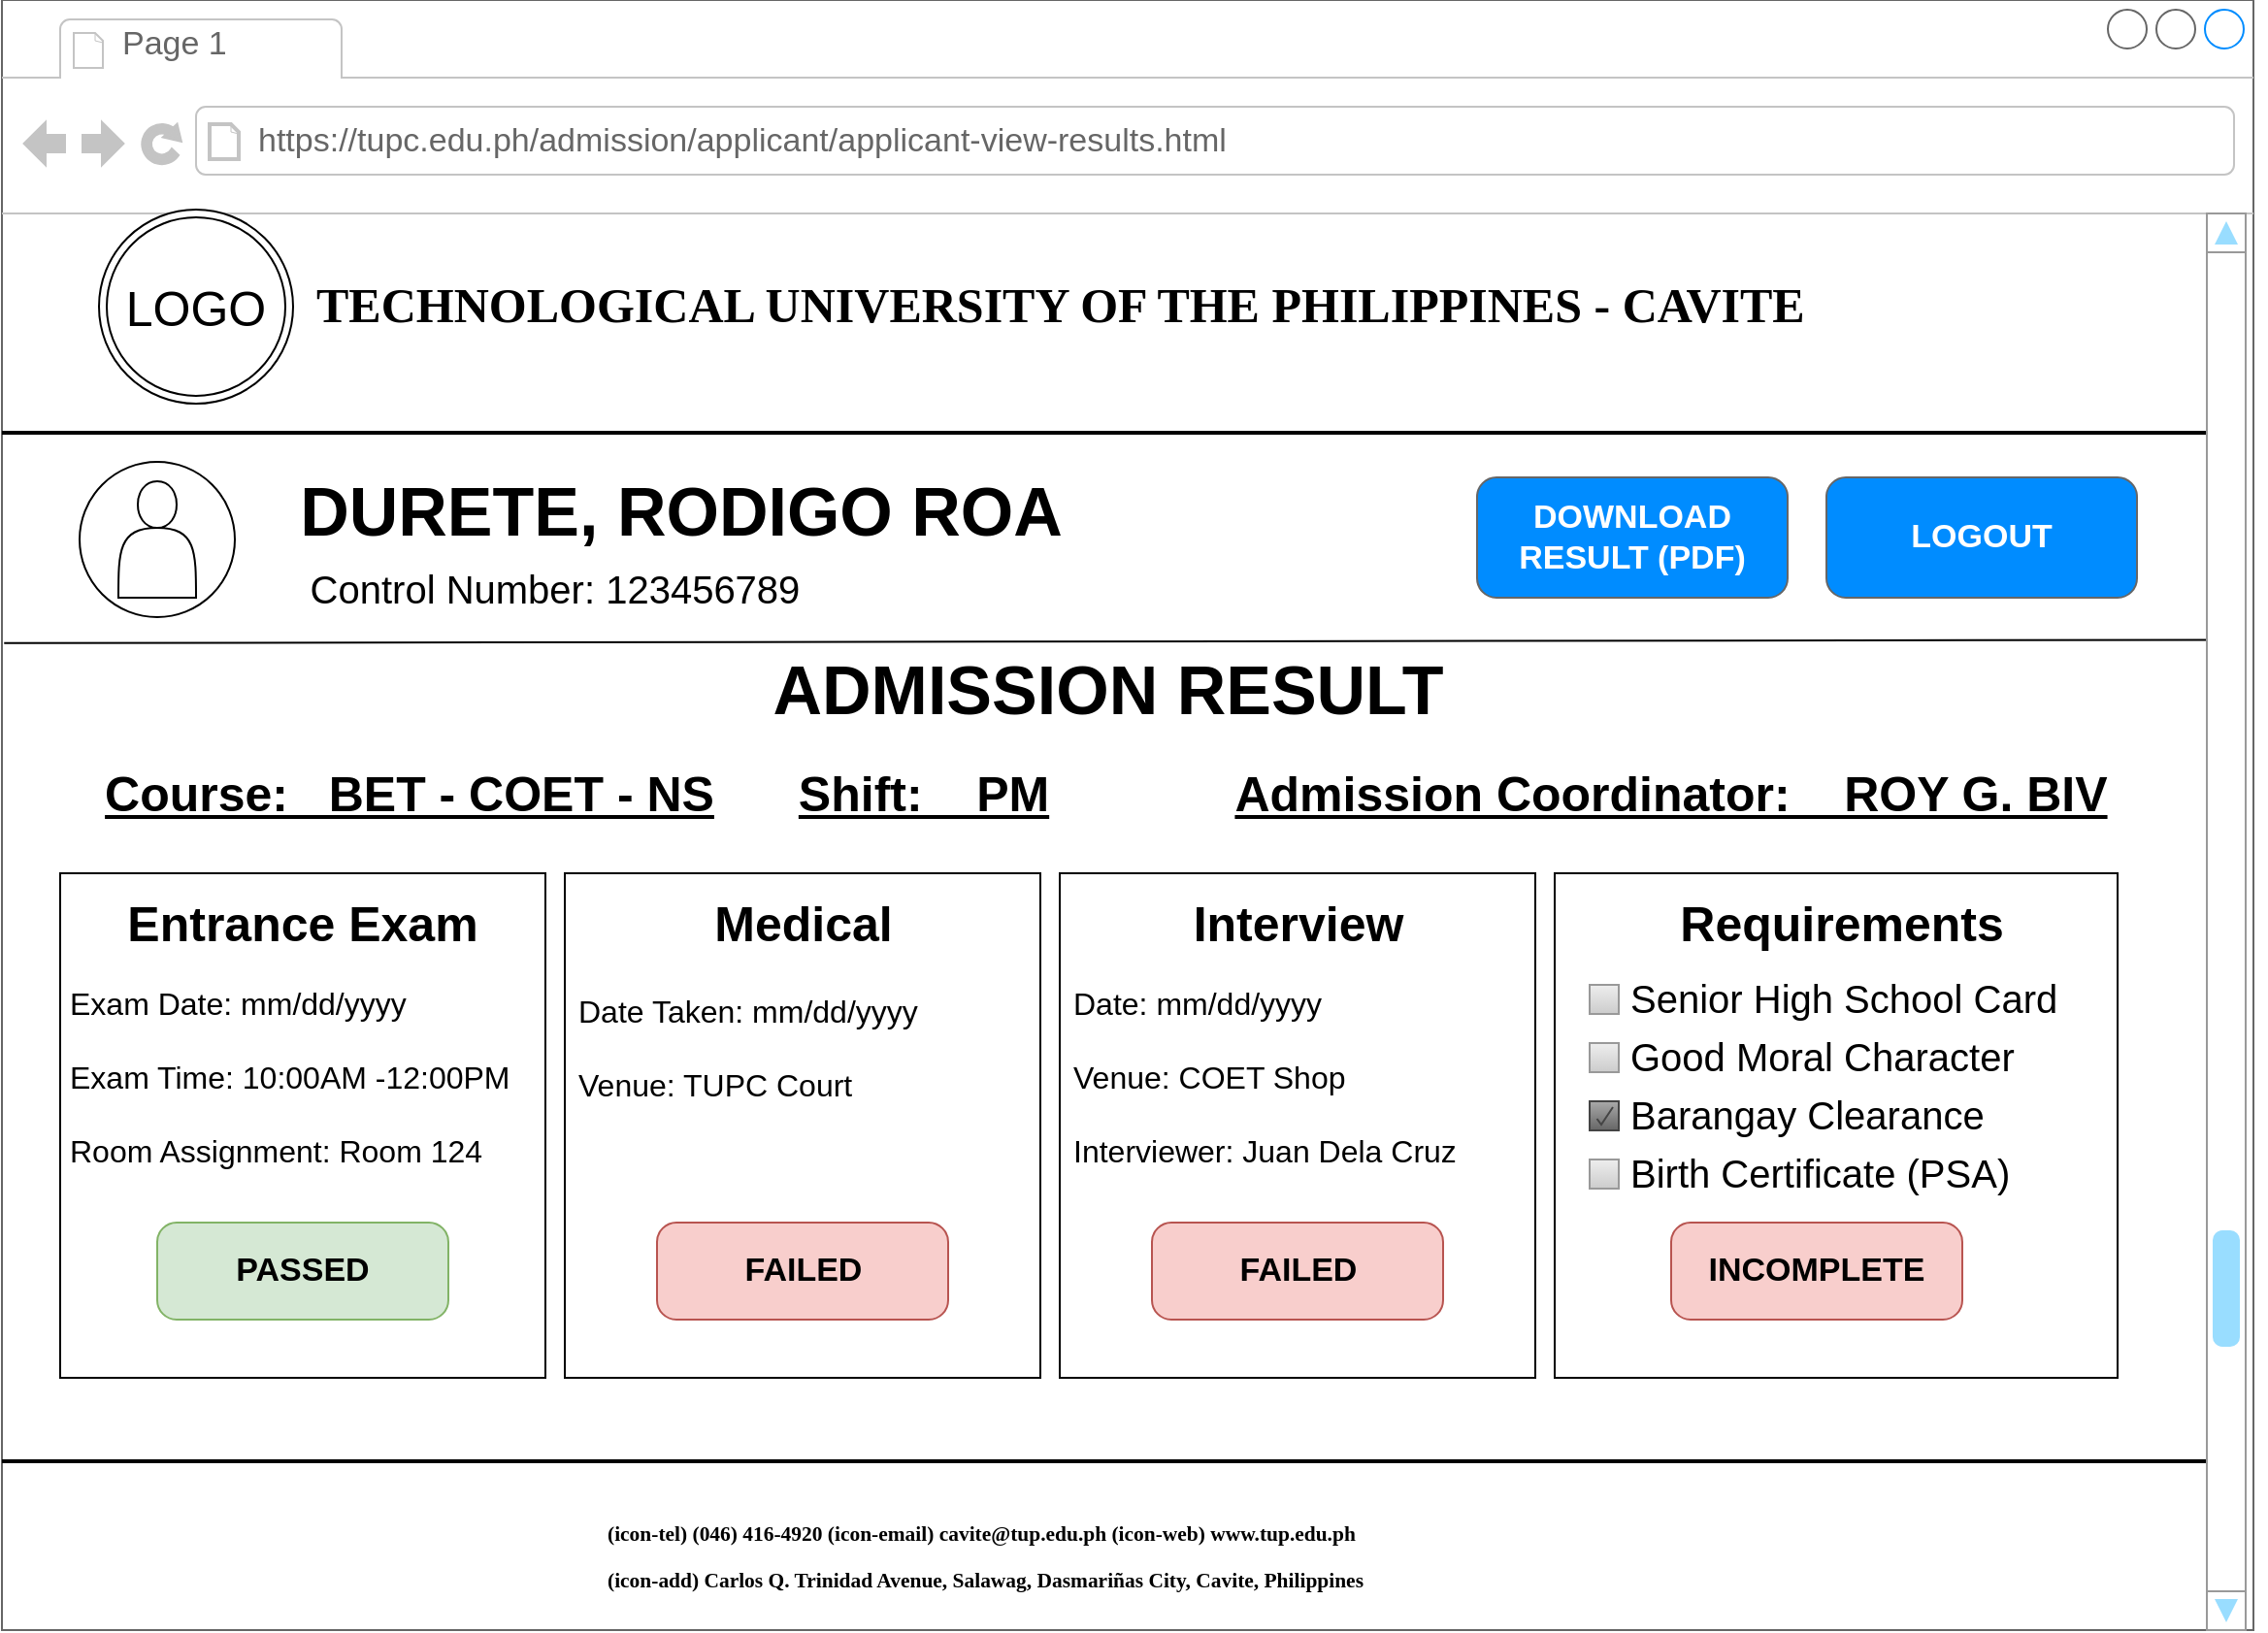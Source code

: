 <mxfile version="15.5.9" type="device"><diagram name="Page-1" id="03018318-947c-dd8e-b7a3-06fadd420f32"><mxGraphModel dx="4420" dy="1848" grid="1" gridSize="10" guides="1" tooltips="1" connect="1" arrows="1" fold="1" page="1" pageScale="1" pageWidth="1100" pageHeight="850" background="none" math="0" shadow="0"><root><mxCell id="0"/><mxCell id="1" parent="0"/><mxCell id="Eo9JVKGmvHCS0EbFOqFu-1" value="" style="strokeWidth=1;shadow=0;dashed=0;align=center;html=1;shape=mxgraph.mockup.containers.browserWindow;rSize=0;strokeColor=none;strokeColor2=#008cff;strokeColor3=#c4c4c4;mainText=,;recursiveResize=0;fontSize=25;fillColor=none;" parent="1" vertex="1"><mxGeometry x="-2190" y="-850" width="1160" height="840" as="geometry"/></mxCell><mxCell id="Eo9JVKGmvHCS0EbFOqFu-90" value="" style="endArrow=none;html=1;rounded=0;exitX=0.001;exitY=0.404;exitDx=0;exitDy=0;exitPerimeter=0;entryX=0.699;entryY=0.567;entryDx=0;entryDy=0;entryPerimeter=0;" parent="Eo9JVKGmvHCS0EbFOqFu-1" target="Eo9JVKGmvHCS0EbFOqFu-8" edge="1"><mxGeometry width="50" height="50" relative="1" as="geometry"><mxPoint x="1.12" y="331.4" as="sourcePoint"/><mxPoint x="1100" y="331" as="targetPoint"/></mxGeometry></mxCell><mxCell id="Eo9JVKGmvHCS0EbFOqFu-2" value="" style="line;strokeWidth=2;html=1;fontSize=25;" parent="Eo9JVKGmvHCS0EbFOqFu-1" vertex="1"><mxGeometry y="748" width="1140" height="10" as="geometry"/></mxCell><mxCell id="Eo9JVKGmvHCS0EbFOqFu-3" value="Page 1" style="strokeWidth=1;shadow=0;dashed=0;align=center;html=1;shape=mxgraph.mockup.containers.anchor;fontSize=17;fontColor=#666666;align=left;" parent="Eo9JVKGmvHCS0EbFOqFu-1" vertex="1"><mxGeometry x="60" y="10" width="110" height="26" as="geometry"/></mxCell><mxCell id="Eo9JVKGmvHCS0EbFOqFu-4" value="https://tupc.edu.ph/admission/applicant/applicant-view-results.html" style="strokeWidth=1;shadow=0;dashed=0;align=center;html=1;shape=mxgraph.mockup.containers.anchor;rSize=0;fontSize=17;fontColor=#666666;align=left;" parent="Eo9JVKGmvHCS0EbFOqFu-1" vertex="1"><mxGeometry x="130" y="60" width="250" height="26" as="geometry"/></mxCell><mxCell id="Eo9JVKGmvHCS0EbFOqFu-5" value="&lt;h1&gt;&lt;b&gt;&lt;font style=&quot;font-size: 25px&quot;&gt;TECHNOLOGICAL UNIVERSITY OF THE PHILIPPINES - CAVITE&lt;/font&gt;&lt;/b&gt;&lt;/h1&gt;" style="text;html=1;points=[];align=left;verticalAlign=top;spacingTop=-4;fontSize=14;fontFamily=Verdana" parent="Eo9JVKGmvHCS0EbFOqFu-1" vertex="1"><mxGeometry x="160" y="118" width="540" height="60" as="geometry"/></mxCell><mxCell id="Eo9JVKGmvHCS0EbFOqFu-6" value="LOGO" style="ellipse;shape=doubleEllipse;whiteSpace=wrap;html=1;fontSize=25;" parent="Eo9JVKGmvHCS0EbFOqFu-1" vertex="1"><mxGeometry x="50" y="108" width="100" height="100" as="geometry"/></mxCell><mxCell id="Eo9JVKGmvHCS0EbFOqFu-7" value="" style="line;strokeWidth=2;html=1;fontSize=25;" parent="Eo9JVKGmvHCS0EbFOqFu-1" vertex="1"><mxGeometry y="218" width="1140" height="10" as="geometry"/></mxCell><mxCell id="Eo9JVKGmvHCS0EbFOqFu-8" value="" style="verticalLabelPosition=bottom;shadow=0;dashed=0;align=center;html=1;verticalAlign=top;strokeWidth=1;shape=mxgraph.mockup.navigation.scrollBar;strokeColor=#999999;barPos=20;fillColor2=#99ddff;strokeColor2=none;direction=north;fontSize=25;" parent="Eo9JVKGmvHCS0EbFOqFu-1" vertex="1"><mxGeometry x="1136" y="110" width="30" height="730" as="geometry"/></mxCell><mxCell id="Eo9JVKGmvHCS0EbFOqFu-9" value="&lt;span style=&quot;font-family: &amp;#34;euphemia&amp;#34; ; font-size: 10.72px ; font-weight: 700&quot;&gt;(icon-tel) (046) 416-4920 (icon-email) cavite@tup.edu.ph (icon-web) www.tup.edu.ph&lt;br&gt;&lt;/span&gt;&lt;span style=&quot;font-family: &amp;#34;euphemia&amp;#34; ; font-size: 10.72px ; font-weight: 700&quot;&gt;(icon-add) Carlos Q. Trinidad Avenue, Salawag, Dasmariñas City, Cavite, Philippines&lt;/span&gt;&lt;span style=&quot;font-family: &amp;#34;euphemia&amp;#34; ; font-size: 10.72px ; font-weight: 700&quot;&gt;&lt;br&gt;&lt;/span&gt;" style="rounded=0;whiteSpace=wrap;html=1;fontSize=20;strokeWidth=1;fillColor=none;align=left;verticalAlign=top;strokeColor=none;" parent="Eo9JVKGmvHCS0EbFOqFu-1" vertex="1"><mxGeometry x="310" y="768" width="480" height="60" as="geometry"/></mxCell><mxCell id="Eo9JVKGmvHCS0EbFOqFu-93" value="" style="ellipse;whiteSpace=wrap;html=1;aspect=fixed;fillColor=none;" parent="Eo9JVKGmvHCS0EbFOqFu-1" vertex="1"><mxGeometry x="40" y="238" width="80" height="80" as="geometry"/></mxCell><mxCell id="Eo9JVKGmvHCS0EbFOqFu-94" value="" style="shape=actor;whiteSpace=wrap;html=1;fillColor=none;" parent="Eo9JVKGmvHCS0EbFOqFu-1" vertex="1"><mxGeometry x="60" y="248" width="40" height="60" as="geometry"/></mxCell><mxCell id="Eo9JVKGmvHCS0EbFOqFu-95" value="&lt;b&gt;&lt;font style=&quot;font-size: 35px&quot;&gt;DURETE, RODIGO ROA&lt;/font&gt;&lt;/b&gt;" style="text;html=1;strokeColor=none;fillColor=none;align=center;verticalAlign=middle;whiteSpace=wrap;rounded=0;" parent="Eo9JVKGmvHCS0EbFOqFu-1" vertex="1"><mxGeometry x="110" y="248" width="480" height="30" as="geometry"/></mxCell><mxCell id="Eo9JVKGmvHCS0EbFOqFu-96" value="&lt;font style=&quot;font-size: 20px&quot;&gt;Control Number: 123456789&lt;/font&gt;" style="text;html=1;strokeColor=none;fillColor=none;align=center;verticalAlign=middle;whiteSpace=wrap;rounded=0;" parent="Eo9JVKGmvHCS0EbFOqFu-1" vertex="1"><mxGeometry x="150" y="288" width="270" height="30" as="geometry"/></mxCell><mxCell id="Eo9JVKGmvHCS0EbFOqFu-97" value="DOWNLOAD RESULT (PDF)" style="strokeWidth=1;shadow=0;dashed=0;align=center;html=1;shape=mxgraph.mockup.buttons.button;strokeColor=#666666;fontColor=#ffffff;mainText=;buttonStyle=round;fontSize=17;fontStyle=1;fillColor=#008cff;whiteSpace=wrap;" parent="Eo9JVKGmvHCS0EbFOqFu-1" vertex="1"><mxGeometry x="760" y="246" width="160" height="62" as="geometry"/></mxCell><mxCell id="Eo9JVKGmvHCS0EbFOqFu-113" value="LOGOUT" style="strokeWidth=1;shadow=0;dashed=0;align=center;html=1;shape=mxgraph.mockup.buttons.button;strokeColor=#666666;fontColor=#ffffff;mainText=;buttonStyle=round;fontSize=17;fontStyle=1;fillColor=#008cff;whiteSpace=wrap;" parent="Eo9JVKGmvHCS0EbFOqFu-1" vertex="1"><mxGeometry x="940" y="246" width="160" height="62" as="geometry"/></mxCell><mxCell id="Eo9JVKGmvHCS0EbFOqFu-114" value="&lt;b&gt;ADMISSION RESULT&lt;/b&gt;" style="text;html=1;strokeColor=none;fillColor=none;align=center;verticalAlign=middle;whiteSpace=wrap;rounded=0;fontSize=35;" parent="Eo9JVKGmvHCS0EbFOqFu-1" vertex="1"><mxGeometry x="70" y="340" width="1000" height="30" as="geometry"/></mxCell><mxCell id="Eo9JVKGmvHCS0EbFOqFu-115" value="&lt;font size=&quot;1&quot;&gt;&lt;b style=&quot;font-size: 25px&quot;&gt;&lt;u&gt;Course:&amp;nbsp; &amp;nbsp;BET - COET - NS&lt;/u&gt;&lt;/b&gt;&lt;/font&gt;" style="text;html=1;strokeColor=none;fillColor=none;align=center;verticalAlign=middle;whiteSpace=wrap;rounded=0;fontSize=35;" parent="Eo9JVKGmvHCS0EbFOqFu-1" vertex="1"><mxGeometry x="50" y="390" width="320" height="30" as="geometry"/></mxCell><mxCell id="Eo9JVKGmvHCS0EbFOqFu-116" value="&lt;span style=&quot;font-size: 25px&quot;&gt;&lt;b&gt;&lt;u&gt;Shift:&amp;nbsp; &amp;nbsp; PM&lt;/u&gt;&lt;/b&gt;&lt;/span&gt;" style="text;html=1;strokeColor=none;fillColor=none;align=center;verticalAlign=middle;whiteSpace=wrap;rounded=0;fontSize=35;" parent="Eo9JVKGmvHCS0EbFOqFu-1" vertex="1"><mxGeometry x="400" y="390" width="150" height="30" as="geometry"/></mxCell><mxCell id="Eo9JVKGmvHCS0EbFOqFu-117" value="&lt;span style=&quot;font-size: 25px&quot;&gt;&lt;b&gt;&lt;u&gt;Admission Coordinator:&amp;nbsp; &amp;nbsp; ROY G. BIV&lt;/u&gt;&lt;/b&gt;&lt;/span&gt;" style="text;html=1;strokeColor=none;fillColor=none;align=center;verticalAlign=middle;whiteSpace=wrap;rounded=0;fontSize=35;" parent="Eo9JVKGmvHCS0EbFOqFu-1" vertex="1"><mxGeometry x="630" y="390" width="460" height="30" as="geometry"/></mxCell><mxCell id="Eo9JVKGmvHCS0EbFOqFu-118" value="" style="rounded=0;whiteSpace=wrap;html=1;fontSize=25;fillColor=none;" parent="Eo9JVKGmvHCS0EbFOqFu-1" vertex="1"><mxGeometry x="30" y="450" width="250" height="260" as="geometry"/></mxCell><mxCell id="Eo9JVKGmvHCS0EbFOqFu-121" value="&lt;b&gt;Entrance Exam&lt;/b&gt;" style="text;html=1;strokeColor=none;fillColor=none;align=center;verticalAlign=middle;whiteSpace=wrap;rounded=0;fontSize=25;" parent="Eo9JVKGmvHCS0EbFOqFu-1" vertex="1"><mxGeometry x="60" y="460" width="190" height="30" as="geometry"/></mxCell><mxCell id="Eo9JVKGmvHCS0EbFOqFu-122" value="&lt;div style=&quot;font-size: 16px&quot;&gt;&lt;font style=&quot;font-size: 16px&quot;&gt;Exam Date: mm/dd/yyyy&lt;/font&gt;&lt;/div&gt;&lt;div style=&quot;font-size: 16px&quot;&gt;&lt;font style=&quot;font-size: 16px&quot;&gt;&lt;br&gt;&lt;/font&gt;&lt;/div&gt;&lt;font style=&quot;font-size: 16px&quot;&gt;&lt;div&gt;Exam Time: 10:00AM -12:00PM&lt;/div&gt;&lt;div&gt;&lt;br&gt;&lt;/div&gt;&lt;div&gt;Room Assignment: Room 124&lt;/div&gt;&lt;/font&gt;" style="text;html=1;strokeColor=none;fillColor=none;align=left;verticalAlign=middle;whiteSpace=wrap;rounded=0;fontSize=25;" parent="Eo9JVKGmvHCS0EbFOqFu-1" vertex="1"><mxGeometry x="32.5" y="500" width="240" height="110" as="geometry"/></mxCell><mxCell id="Eo9JVKGmvHCS0EbFOqFu-130" value="PASSED" style="strokeWidth=1;shadow=0;dashed=0;align=center;html=1;shape=mxgraph.mockup.buttons.button;strokeColor=#82b366;mainText=;buttonStyle=round;fontSize=17;fontStyle=1;fillColor=#d5e8d4;whiteSpace=wrap;" parent="Eo9JVKGmvHCS0EbFOqFu-1" vertex="1"><mxGeometry x="80" y="630" width="150" height="50" as="geometry"/></mxCell><mxCell id="Eo9JVKGmvHCS0EbFOqFu-131" value="" style="rounded=0;whiteSpace=wrap;html=1;fontSize=25;fillColor=none;" parent="Eo9JVKGmvHCS0EbFOqFu-1" vertex="1"><mxGeometry x="290" y="450" width="245" height="260" as="geometry"/></mxCell><mxCell id="Eo9JVKGmvHCS0EbFOqFu-132" value="&lt;b&gt;Medical&lt;/b&gt;" style="text;html=1;strokeColor=none;fillColor=none;align=center;verticalAlign=middle;whiteSpace=wrap;rounded=0;fontSize=25;" parent="Eo9JVKGmvHCS0EbFOqFu-1" vertex="1"><mxGeometry x="317.5" y="460" width="190" height="30" as="geometry"/></mxCell><mxCell id="Eo9JVKGmvHCS0EbFOqFu-133" value="&lt;div style=&quot;font-size: 16px&quot;&gt;Date Taken: mm/dd/yyyy&lt;/div&gt;&lt;div style=&quot;font-size: 16px&quot;&gt;&lt;br&gt;&lt;/div&gt;&lt;div style=&quot;font-size: 16px&quot;&gt;Venue: TUPC Court&lt;/div&gt;" style="text;html=1;strokeColor=none;fillColor=none;align=left;verticalAlign=middle;whiteSpace=wrap;rounded=0;fontSize=25;" parent="Eo9JVKGmvHCS0EbFOqFu-1" vertex="1"><mxGeometry x="295" y="500" width="240" height="80" as="geometry"/></mxCell><mxCell id="Eo9JVKGmvHCS0EbFOqFu-134" value="FAILED" style="strokeWidth=1;shadow=0;dashed=0;align=center;html=1;shape=mxgraph.mockup.buttons.button;strokeColor=#b85450;mainText=;buttonStyle=round;fontSize=17;fontStyle=1;fillColor=#f8cecc;whiteSpace=wrap;" parent="Eo9JVKGmvHCS0EbFOqFu-1" vertex="1"><mxGeometry x="337.5" y="630" width="150" height="50" as="geometry"/></mxCell><mxCell id="Eo9JVKGmvHCS0EbFOqFu-135" value="" style="rounded=0;whiteSpace=wrap;html=1;fontSize=25;fillColor=none;" parent="Eo9JVKGmvHCS0EbFOqFu-1" vertex="1"><mxGeometry x="545" y="450" width="245" height="260" as="geometry"/></mxCell><mxCell id="Eo9JVKGmvHCS0EbFOqFu-136" value="" style="rounded=0;whiteSpace=wrap;html=1;fontSize=25;fillColor=none;" parent="Eo9JVKGmvHCS0EbFOqFu-1" vertex="1"><mxGeometry x="800" y="450" width="290" height="260" as="geometry"/></mxCell><mxCell id="Eo9JVKGmvHCS0EbFOqFu-137" value="&lt;b&gt;Interview&lt;/b&gt;" style="text;html=1;strokeColor=none;fillColor=none;align=center;verticalAlign=middle;whiteSpace=wrap;rounded=0;fontSize=25;" parent="Eo9JVKGmvHCS0EbFOqFu-1" vertex="1"><mxGeometry x="572.5" y="460" width="190" height="30" as="geometry"/></mxCell><mxCell id="Eo9JVKGmvHCS0EbFOqFu-138" value="&lt;div style=&quot;font-size: 16px&quot;&gt;Date: mm/dd/yyyy&lt;/div&gt;&lt;div style=&quot;font-size: 16px&quot;&gt;&lt;br&gt;&lt;/div&gt;&lt;div style=&quot;font-size: 16px&quot;&gt;Venue: COET Shop&lt;/div&gt;&lt;div style=&quot;font-size: 16px&quot;&gt;&lt;br&gt;&lt;/div&gt;&lt;div style=&quot;font-size: 16px&quot;&gt;Interviewer: Juan Dela Cruz&lt;/div&gt;" style="text;html=1;strokeColor=none;fillColor=none;align=left;verticalAlign=middle;whiteSpace=wrap;rounded=0;fontSize=25;" parent="Eo9JVKGmvHCS0EbFOqFu-1" vertex="1"><mxGeometry x="550" y="515" width="240" height="80" as="geometry"/></mxCell><mxCell id="Eo9JVKGmvHCS0EbFOqFu-139" value="FAILED" style="strokeWidth=1;shadow=0;dashed=0;align=center;html=1;shape=mxgraph.mockup.buttons.button;strokeColor=#b85450;mainText=;buttonStyle=round;fontSize=17;fontStyle=1;fillColor=#f8cecc;whiteSpace=wrap;" parent="Eo9JVKGmvHCS0EbFOqFu-1" vertex="1"><mxGeometry x="592.5" y="630" width="150" height="50" as="geometry"/></mxCell><mxCell id="Eo9JVKGmvHCS0EbFOqFu-140" value="&lt;b&gt;Requirements&lt;/b&gt;" style="text;html=1;strokeColor=none;fillColor=none;align=center;verticalAlign=middle;whiteSpace=wrap;rounded=0;fontSize=25;" parent="Eo9JVKGmvHCS0EbFOqFu-1" vertex="1"><mxGeometry x="852.5" y="460" width="190" height="30" as="geometry"/></mxCell><mxCell id="Eo9JVKGmvHCS0EbFOqFu-141" value="" style="strokeWidth=1;shadow=0;dashed=0;align=center;html=1;shape=mxgraph.mockup.forms.rrect;rSize=0;strokeColor=none;fillColor=#ffffff;recursiveResize=0;fontSize=16;" parent="Eo9JVKGmvHCS0EbFOqFu-1" vertex="1"><mxGeometry x="810" y="500" width="270" height="200" as="geometry"/></mxCell><mxCell id="Eo9JVKGmvHCS0EbFOqFu-142" value="&lt;font color=&quot;#000000&quot; style=&quot;font-size: 20px&quot;&gt;Senior High School Card&lt;/font&gt;" style="strokeWidth=1;shadow=0;dashed=0;align=center;html=1;shape=mxgraph.mockup.forms.rrect;rSize=0;fillColor=#eeeeee;strokeColor=#999999;gradientColor=#cccccc;align=left;spacingLeft=4;fontSize=17;fontColor=#666666;labelPosition=right;" parent="Eo9JVKGmvHCS0EbFOqFu-141" vertex="1"><mxGeometry x="8" y="7.5" width="15" height="15" as="geometry"/></mxCell><mxCell id="Eo9JVKGmvHCS0EbFOqFu-143" value="&lt;font color=&quot;#000000&quot; style=&quot;font-size: 20px&quot;&gt;Good Moral Character&lt;/font&gt;" style="strokeWidth=1;shadow=0;dashed=0;align=center;html=1;shape=mxgraph.mockup.forms.rrect;rSize=0;fillColor=#eeeeee;strokeColor=#999999;gradientColor=#cccccc;align=left;spacingLeft=4;fontSize=17;fontColor=#666666;labelPosition=right;" parent="Eo9JVKGmvHCS0EbFOqFu-141" vertex="1"><mxGeometry x="8" y="37.5" width="15" height="15" as="geometry"/></mxCell><mxCell id="Eo9JVKGmvHCS0EbFOqFu-144" value="&lt;font color=&quot;#000000&quot; style=&quot;font-size: 20px&quot;&gt;Barangay Clearance&lt;/font&gt;" style="strokeWidth=1;shadow=0;dashed=0;align=center;html=1;shape=mxgraph.mockup.forms.checkbox;rSize=0;resizable=0;fillColor=#aaaaaa;strokeColor=#444444;gradientColor=#666666;align=left;spacingLeft=4;fontSize=17;fontColor=#008cff;labelPosition=right;" parent="Eo9JVKGmvHCS0EbFOqFu-141" vertex="1"><mxGeometry x="8" y="67.5" width="15" height="15" as="geometry"/></mxCell><mxCell id="Eo9JVKGmvHCS0EbFOqFu-145" value="&lt;font color=&quot;#000000&quot; style=&quot;font-size: 20px&quot;&gt;Birth Certificate (PSA)&lt;/font&gt;" style="strokeWidth=1;shadow=0;dashed=0;align=center;html=1;shape=mxgraph.mockup.forms.rrect;rSize=0;fillColor=#eeeeee;strokeColor=#999999;gradientColor=#cccccc;align=left;spacingLeft=4;fontSize=17;fontColor=#666666;labelPosition=right;" parent="Eo9JVKGmvHCS0EbFOqFu-141" vertex="1"><mxGeometry x="8" y="97.5" width="15" height="15" as="geometry"/></mxCell><mxCell id="Eo9JVKGmvHCS0EbFOqFu-147" value="INCOMPLETE" style="strokeWidth=1;shadow=0;dashed=0;align=center;html=1;shape=mxgraph.mockup.buttons.button;strokeColor=#b85450;mainText=;buttonStyle=round;fontSize=17;fontStyle=1;fillColor=#f8cecc;whiteSpace=wrap;" parent="Eo9JVKGmvHCS0EbFOqFu-141" vertex="1"><mxGeometry x="50" y="130" width="150" height="50" as="geometry"/></mxCell></root></mxGraphModel></diagram></mxfile>